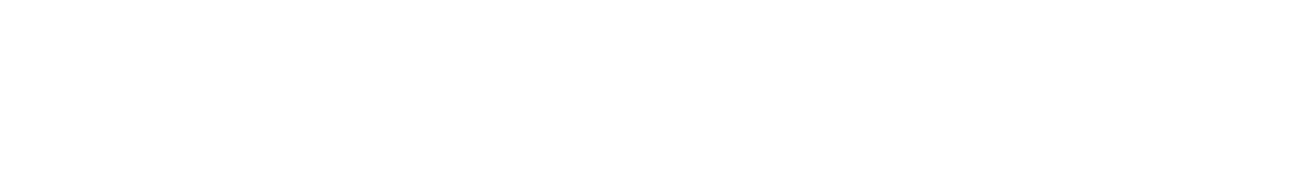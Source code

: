 
digraph complex_and {
    bgcolor="transparent";
    rankdir=LR;

    node [color="white" fontcolor="white"]
    edge [color="white" fontcolor="white"]
    node [shape = point pos="0,0!"] start;
    node [shape = point ] stop;

    node [shape = circle pos="1,1!"] "A";
    node [shape = circle] "B";
    node [shape = rect];
    start  -> "A" [label="Str. wejściowy"];
    "A" -> "B" [label="Str. wyjściowy A, \n wejściowy B"];
    "B" -> stop [label="Str. wyjściowy"];
    "Baza klauzul" -> "A";
    "Baza klauzul" -> "B";
}
